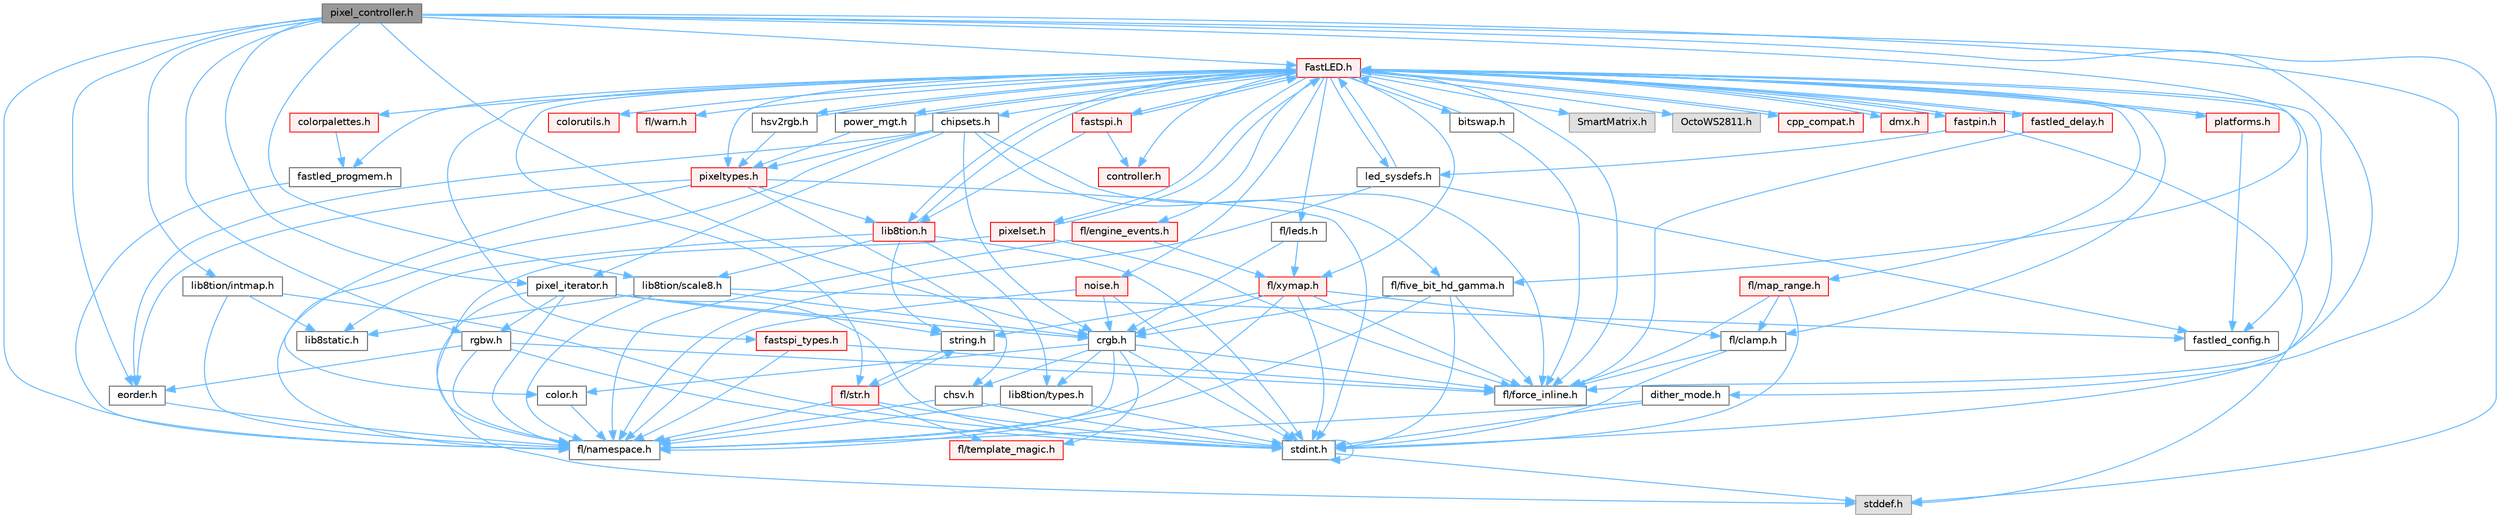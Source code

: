 digraph "pixel_controller.h"
{
 // INTERACTIVE_SVG=YES
 // LATEX_PDF_SIZE
  bgcolor="transparent";
  edge [fontname=Helvetica,fontsize=10,labelfontname=Helvetica,labelfontsize=10];
  node [fontname=Helvetica,fontsize=10,shape=box,height=0.2,width=0.4];
  Node1 [id="Node000001",label="pixel_controller.h",height=0.2,width=0.4,color="gray40", fillcolor="grey60", style="filled", fontcolor="black",tooltip="Low level pixel data writing class."];
  Node1 -> Node2 [id="edge1_Node000001_Node000002",color="steelblue1",style="solid",tooltip=" "];
  Node2 [id="Node000002",label="stddef.h",height=0.2,width=0.4,color="grey60", fillcolor="#E0E0E0", style="filled",tooltip=" "];
  Node1 -> Node3 [id="edge2_Node000001_Node000003",color="steelblue1",style="solid",tooltip=" "];
  Node3 [id="Node000003",label="lib8tion/intmap.h",height=0.2,width=0.4,color="grey40", fillcolor="white", style="filled",URL="$d8/d54/intmap_8h.html",tooltip="Defines integer mapping functions."];
  Node3 -> Node4 [id="edge3_Node000003_Node000004",color="steelblue1",style="solid",tooltip=" "];
  Node4 [id="Node000004",label="fl/namespace.h",height=0.2,width=0.4,color="grey40", fillcolor="white", style="filled",URL="$df/d2a/namespace_8h.html",tooltip="Implements the FastLED namespace macros."];
  Node3 -> Node5 [id="edge4_Node000003_Node000005",color="steelblue1",style="solid",tooltip=" "];
  Node5 [id="Node000005",label="lib8static.h",height=0.2,width=0.4,color="grey40", fillcolor="white", style="filled",URL="$d4/d7a/lib8static_8h.html",tooltip="Defines static inlining macros for lib8tion functions."];
  Node3 -> Node6 [id="edge5_Node000003_Node000006",color="steelblue1",style="solid",tooltip=" "];
  Node6 [id="Node000006",label="stdint.h",height=0.2,width=0.4,color="grey40", fillcolor="white", style="filled",URL="$df/dd8/stdint_8h.html",tooltip=" "];
  Node6 -> Node2 [id="edge6_Node000006_Node000002",color="steelblue1",style="solid",tooltip=" "];
  Node6 -> Node6 [id="edge7_Node000006_Node000006",color="steelblue1",style="solid",tooltip=" "];
  Node1 -> Node7 [id="edge8_Node000001_Node000007",color="steelblue1",style="solid",tooltip=" "];
  Node7 [id="Node000007",label="rgbw.h",height=0.2,width=0.4,color="grey40", fillcolor="white", style="filled",URL="$d7/dbb/rgbw_8h.html",tooltip="Functions for red, green, blue, white (RGBW) output."];
  Node7 -> Node6 [id="edge9_Node000007_Node000006",color="steelblue1",style="solid",tooltip=" "];
  Node7 -> Node8 [id="edge10_Node000007_Node000008",color="steelblue1",style="solid",tooltip=" "];
  Node8 [id="Node000008",label="fl/force_inline.h",height=0.2,width=0.4,color="grey40", fillcolor="white", style="filled",URL="$d4/d64/force__inline_8h.html",tooltip=" "];
  Node7 -> Node4 [id="edge11_Node000007_Node000004",color="steelblue1",style="solid",tooltip=" "];
  Node7 -> Node9 [id="edge12_Node000007_Node000009",color="steelblue1",style="solid",tooltip=" "];
  Node9 [id="Node000009",label="eorder.h",height=0.2,width=0.4,color="grey40", fillcolor="white", style="filled",URL="$db/d07/eorder_8h.html",tooltip="Defines color channel ordering enumerations."];
  Node9 -> Node4 [id="edge13_Node000009_Node000004",color="steelblue1",style="solid",tooltip=" "];
  Node1 -> Node10 [id="edge14_Node000001_Node000010",color="steelblue1",style="solid",tooltip=" "];
  Node10 [id="Node000010",label="fl/five_bit_hd_gamma.h",height=0.2,width=0.4,color="grey40", fillcolor="white", style="filled",URL="$dc/d44/five__bit__hd__gamma_8h.html",tooltip="Declares functions for five-bit gamma correction."];
  Node10 -> Node6 [id="edge15_Node000010_Node000006",color="steelblue1",style="solid",tooltip=" "];
  Node10 -> Node11 [id="edge16_Node000010_Node000011",color="steelblue1",style="solid",tooltip=" "];
  Node11 [id="Node000011",label="crgb.h",height=0.2,width=0.4,color="grey40", fillcolor="white", style="filled",URL="$db/dd1/crgb_8h.html",tooltip="Defines the red, green, and blue (RGB) pixel struct."];
  Node11 -> Node6 [id="edge17_Node000011_Node000006",color="steelblue1",style="solid",tooltip=" "];
  Node11 -> Node12 [id="edge18_Node000011_Node000012",color="steelblue1",style="solid",tooltip=" "];
  Node12 [id="Node000012",label="chsv.h",height=0.2,width=0.4,color="grey40", fillcolor="white", style="filled",URL="$d8/dd0/chsv_8h.html",tooltip="Defines the hue, saturation, and value (HSV) pixel struct."];
  Node12 -> Node6 [id="edge19_Node000012_Node000006",color="steelblue1",style="solid",tooltip=" "];
  Node12 -> Node4 [id="edge20_Node000012_Node000004",color="steelblue1",style="solid",tooltip=" "];
  Node11 -> Node4 [id="edge21_Node000011_Node000004",color="steelblue1",style="solid",tooltip=" "];
  Node11 -> Node13 [id="edge22_Node000011_Node000013",color="steelblue1",style="solid",tooltip=" "];
  Node13 [id="Node000013",label="color.h",height=0.2,width=0.4,color="grey40", fillcolor="white", style="filled",URL="$d2/d6b/src_2color_8h.html",tooltip="Contains definitions for color correction and temperature."];
  Node13 -> Node4 [id="edge23_Node000013_Node000004",color="steelblue1",style="solid",tooltip=" "];
  Node11 -> Node14 [id="edge24_Node000011_Node000014",color="steelblue1",style="solid",tooltip=" "];
  Node14 [id="Node000014",label="lib8tion/types.h",height=0.2,width=0.4,color="grey40", fillcolor="white", style="filled",URL="$d9/ddf/lib8tion_2types_8h.html",tooltip="Defines fractional types used for lib8tion functions."];
  Node14 -> Node6 [id="edge25_Node000014_Node000006",color="steelblue1",style="solid",tooltip=" "];
  Node14 -> Node4 [id="edge26_Node000014_Node000004",color="steelblue1",style="solid",tooltip=" "];
  Node11 -> Node8 [id="edge27_Node000011_Node000008",color="steelblue1",style="solid",tooltip=" "];
  Node11 -> Node15 [id="edge28_Node000011_Node000015",color="steelblue1",style="solid",tooltip=" "];
  Node15 [id="Node000015",label="fl/template_magic.h",height=0.2,width=0.4,color="red", fillcolor="#FFF0F0", style="filled",URL="$d8/d0c/template__magic_8h.html",tooltip=" "];
  Node10 -> Node8 [id="edge29_Node000010_Node000008",color="steelblue1",style="solid",tooltip=" "];
  Node10 -> Node4 [id="edge30_Node000010_Node000004",color="steelblue1",style="solid",tooltip=" "];
  Node1 -> Node8 [id="edge31_Node000001_Node000008",color="steelblue1",style="solid",tooltip=" "];
  Node1 -> Node17 [id="edge32_Node000001_Node000017",color="steelblue1",style="solid",tooltip=" "];
  Node17 [id="Node000017",label="lib8tion/scale8.h",height=0.2,width=0.4,color="grey40", fillcolor="white", style="filled",URL="$db/d91/scale8_8h.html",tooltip="Fast, efficient 8-bit scaling functions specifically designed for high-performance LED programming."];
  Node17 -> Node5 [id="edge33_Node000017_Node000005",color="steelblue1",style="solid",tooltip=" "];
  Node17 -> Node11 [id="edge34_Node000017_Node000011",color="steelblue1",style="solid",tooltip=" "];
  Node17 -> Node4 [id="edge35_Node000017_Node000004",color="steelblue1",style="solid",tooltip=" "];
  Node17 -> Node18 [id="edge36_Node000017_Node000018",color="steelblue1",style="solid",tooltip=" "];
  Node18 [id="Node000018",label="fastled_config.h",height=0.2,width=0.4,color="grey40", fillcolor="white", style="filled",URL="$d5/d11/fastled__config_8h.html",tooltip="Contains definitions that can be used to configure FastLED at compile time."];
  Node1 -> Node4 [id="edge37_Node000001_Node000004",color="steelblue1",style="solid",tooltip=" "];
  Node1 -> Node9 [id="edge38_Node000001_Node000009",color="steelblue1",style="solid",tooltip=" "];
  Node1 -> Node19 [id="edge39_Node000001_Node000019",color="steelblue1",style="solid",tooltip=" "];
  Node19 [id="Node000019",label="dither_mode.h",height=0.2,width=0.4,color="grey40", fillcolor="white", style="filled",URL="$d8/d90/dither__mode_8h.html",tooltip="Declares dithering options and types."];
  Node19 -> Node6 [id="edge40_Node000019_Node000006",color="steelblue1",style="solid",tooltip=" "];
  Node19 -> Node4 [id="edge41_Node000019_Node000004",color="steelblue1",style="solid",tooltip=" "];
  Node1 -> Node20 [id="edge42_Node000001_Node000020",color="steelblue1",style="solid",tooltip=" "];
  Node20 [id="Node000020",label="pixel_iterator.h",height=0.2,width=0.4,color="grey40", fillcolor="white", style="filled",URL="$d8/d6c/pixel__iterator_8h.html",tooltip="Non-templated low level pixel data writing class."];
  Node20 -> Node2 [id="edge43_Node000020_Node000002",color="steelblue1",style="solid",tooltip=" "];
  Node20 -> Node6 [id="edge44_Node000020_Node000006",color="steelblue1",style="solid",tooltip=" "];
  Node20 -> Node21 [id="edge45_Node000020_Node000021",color="steelblue1",style="solid",tooltip=" "];
  Node21 [id="Node000021",label="string.h",height=0.2,width=0.4,color="grey40", fillcolor="white", style="filled",URL="$da/d66/string_8h.html",tooltip=" "];
  Node21 -> Node22 [id="edge46_Node000021_Node000022",color="steelblue1",style="solid",tooltip=" "];
  Node22 [id="Node000022",label="fl/str.h",height=0.2,width=0.4,color="red", fillcolor="#FFF0F0", style="filled",URL="$d1/d93/str_8h.html",tooltip=" "];
  Node22 -> Node6 [id="edge47_Node000022_Node000006",color="steelblue1",style="solid",tooltip=" "];
  Node22 -> Node21 [id="edge48_Node000022_Node000021",color="steelblue1",style="solid",tooltip=" "];
  Node22 -> Node4 [id="edge49_Node000022_Node000004",color="steelblue1",style="solid",tooltip=" "];
  Node22 -> Node15 [id="edge50_Node000022_Node000015",color="steelblue1",style="solid",tooltip=" "];
  Node20 -> Node4 [id="edge51_Node000020_Node000004",color="steelblue1",style="solid",tooltip=" "];
  Node20 -> Node7 [id="edge52_Node000020_Node000007",color="steelblue1",style="solid",tooltip=" "];
  Node20 -> Node11 [id="edge53_Node000020_Node000011",color="steelblue1",style="solid",tooltip=" "];
  Node1 -> Node11 [id="edge54_Node000001_Node000011",color="steelblue1",style="solid",tooltip=" "];
  Node1 -> Node38 [id="edge55_Node000001_Node000038",color="steelblue1",style="solid",tooltip=" "];
  Node38 [id="Node000038",label="FastLED.h",height=0.2,width=0.4,color="red", fillcolor="#FFF0F0", style="filled",URL="$db/d97/_fast_l_e_d_8h.html",tooltip="central include file for FastLED, defines the CFastLED class/object"];
  Node38 -> Node6 [id="edge56_Node000038_Node000006",color="steelblue1",style="solid",tooltip=" "];
  Node38 -> Node39 [id="edge57_Node000038_Node000039",color="steelblue1",style="solid",tooltip=" "];
  Node39 [id="Node000039",label="SmartMatrix.h",height=0.2,width=0.4,color="grey60", fillcolor="#E0E0E0", style="filled",tooltip=" "];
  Node38 -> Node40 [id="edge58_Node000038_Node000040",color="steelblue1",style="solid",tooltip=" "];
  Node40 [id="Node000040",label="OctoWS2811.h",height=0.2,width=0.4,color="grey60", fillcolor="#E0E0E0", style="filled",tooltip=" "];
  Node38 -> Node8 [id="edge59_Node000038_Node000008",color="steelblue1",style="solid",tooltip=" "];
  Node38 -> Node41 [id="edge60_Node000038_Node000041",color="steelblue1",style="solid",tooltip=" "];
  Node41 [id="Node000041",label="cpp_compat.h",height=0.2,width=0.4,color="red", fillcolor="#FFF0F0", style="filled",URL="$d9/d13/cpp__compat_8h.html",tooltip="Compatibility functions based on C++ version."];
  Node41 -> Node38 [id="edge61_Node000041_Node000038",color="steelblue1",style="solid",tooltip=" "];
  Node38 -> Node18 [id="edge62_Node000038_Node000018",color="steelblue1",style="solid",tooltip=" "];
  Node38 -> Node43 [id="edge63_Node000038_Node000043",color="steelblue1",style="solid",tooltip=" "];
  Node43 [id="Node000043",label="led_sysdefs.h",height=0.2,width=0.4,color="grey40", fillcolor="white", style="filled",URL="$d9/d3e/led__sysdefs_8h.html",tooltip="Determines which platform system definitions to include."];
  Node43 -> Node38 [id="edge64_Node000043_Node000038",color="steelblue1",style="solid",tooltip=" "];
  Node43 -> Node18 [id="edge65_Node000043_Node000018",color="steelblue1",style="solid",tooltip=" "];
  Node43 -> Node4 [id="edge66_Node000043_Node000004",color="steelblue1",style="solid",tooltip=" "];
  Node38 -> Node44 [id="edge67_Node000038_Node000044",color="steelblue1",style="solid",tooltip=" "];
  Node44 [id="Node000044",label="fastled_delay.h",height=0.2,width=0.4,color="red", fillcolor="#FFF0F0", style="filled",URL="$d0/da8/fastled__delay_8h.html",tooltip="Utility functions and classes for managing delay cycles."];
  Node44 -> Node38 [id="edge68_Node000044_Node000038",color="steelblue1",style="solid",tooltip=" "];
  Node44 -> Node8 [id="edge69_Node000044_Node000008",color="steelblue1",style="solid",tooltip=" "];
  Node38 -> Node46 [id="edge70_Node000038_Node000046",color="steelblue1",style="solid",tooltip=" "];
  Node46 [id="Node000046",label="bitswap.h",height=0.2,width=0.4,color="grey40", fillcolor="white", style="filled",URL="$de/ded/bitswap_8h.html",tooltip="Functions for doing a rotation of bits/bytes used by parallel output."];
  Node46 -> Node38 [id="edge71_Node000046_Node000038",color="steelblue1",style="solid",tooltip=" "];
  Node46 -> Node8 [id="edge72_Node000046_Node000008",color="steelblue1",style="solid",tooltip=" "];
  Node38 -> Node47 [id="edge73_Node000038_Node000047",color="steelblue1",style="solid",tooltip=" "];
  Node47 [id="Node000047",label="controller.h",height=0.2,width=0.4,color="red", fillcolor="#FFF0F0", style="filled",URL="$d2/dd9/controller_8h.html",tooltip="deprecated: base definitions used by led controllers for writing out led data"];
  Node38 -> Node69 [id="edge74_Node000038_Node000069",color="steelblue1",style="solid",tooltip=" "];
  Node69 [id="Node000069",label="fastpin.h",height=0.2,width=0.4,color="red", fillcolor="#FFF0F0", style="filled",URL="$db/d65/fastpin_8h.html",tooltip="Class base definitions for defining fast pin access."];
  Node69 -> Node38 [id="edge75_Node000069_Node000038",color="steelblue1",style="solid",tooltip=" "];
  Node69 -> Node43 [id="edge76_Node000069_Node000043",color="steelblue1",style="solid",tooltip=" "];
  Node69 -> Node2 [id="edge77_Node000069_Node000002",color="steelblue1",style="solid",tooltip=" "];
  Node38 -> Node70 [id="edge78_Node000038_Node000070",color="steelblue1",style="solid",tooltip=" "];
  Node70 [id="Node000070",label="fastspi_types.h",height=0.2,width=0.4,color="red", fillcolor="#FFF0F0", style="filled",URL="$d2/ddb/fastspi__types_8h.html",tooltip="Data types and constants used by SPI interfaces."];
  Node70 -> Node8 [id="edge79_Node000070_Node000008",color="steelblue1",style="solid",tooltip=" "];
  Node70 -> Node4 [id="edge80_Node000070_Node000004",color="steelblue1",style="solid",tooltip=" "];
  Node38 -> Node71 [id="edge81_Node000038_Node000071",color="steelblue1",style="solid",tooltip=" "];
  Node71 [id="Node000071",label="dmx.h",height=0.2,width=0.4,color="red", fillcolor="#FFF0F0", style="filled",URL="$d3/de1/dmx_8h.html",tooltip="Defines the DMX512-based LED controllers."];
  Node71 -> Node38 [id="edge82_Node000071_Node000038",color="steelblue1",style="solid",tooltip=" "];
  Node38 -> Node74 [id="edge83_Node000038_Node000074",color="steelblue1",style="solid",tooltip=" "];
  Node74 [id="Node000074",label="platforms.h",height=0.2,width=0.4,color="red", fillcolor="#FFF0F0", style="filled",URL="$da/dc9/platforms_8h.html",tooltip="Determines which platforms headers to include."];
  Node74 -> Node38 [id="edge84_Node000074_Node000038",color="steelblue1",style="solid",tooltip=" "];
  Node74 -> Node18 [id="edge85_Node000074_Node000018",color="steelblue1",style="solid",tooltip=" "];
  Node38 -> Node76 [id="edge86_Node000038_Node000076",color="steelblue1",style="solid",tooltip=" "];
  Node76 [id="Node000076",label="fastled_progmem.h",height=0.2,width=0.4,color="grey40", fillcolor="white", style="filled",URL="$df/dab/fastled__progmem_8h.html",tooltip="Wrapper definitions to allow seamless use of PROGMEM in environments that have it."];
  Node76 -> Node4 [id="edge87_Node000076_Node000004",color="steelblue1",style="solid",tooltip=" "];
  Node38 -> Node50 [id="edge88_Node000038_Node000050",color="steelblue1",style="solid",tooltip=" "];
  Node50 [id="Node000050",label="lib8tion.h",height=0.2,width=0.4,color="red", fillcolor="#FFF0F0", style="filled",URL="$df/da5/lib8tion_8h.html",tooltip="Fast, efficient 8-bit math functions specifically designed for high-performance LED programming."];
  Node50 -> Node38 [id="edge89_Node000050_Node000038",color="steelblue1",style="solid",tooltip=" "];
  Node50 -> Node14 [id="edge90_Node000050_Node000014",color="steelblue1",style="solid",tooltip=" "];
  Node50 -> Node6 [id="edge91_Node000050_Node000006",color="steelblue1",style="solid",tooltip=" "];
  Node50 -> Node5 [id="edge92_Node000050_Node000005",color="steelblue1",style="solid",tooltip=" "];
  Node50 -> Node21 [id="edge93_Node000050_Node000021",color="steelblue1",style="solid",tooltip=" "];
  Node50 -> Node17 [id="edge94_Node000050_Node000017",color="steelblue1",style="solid",tooltip=" "];
  Node38 -> Node49 [id="edge95_Node000038_Node000049",color="steelblue1",style="solid",tooltip=" "];
  Node49 [id="Node000049",label="pixeltypes.h",height=0.2,width=0.4,color="red", fillcolor="#FFF0F0", style="filled",URL="$d2/dba/pixeltypes_8h.html",tooltip="Includes defintions for RGB and HSV pixels."];
  Node49 -> Node6 [id="edge96_Node000049_Node000006",color="steelblue1",style="solid",tooltip=" "];
  Node49 -> Node50 [id="edge97_Node000049_Node000050",color="steelblue1",style="solid",tooltip=" "];
  Node49 -> Node13 [id="edge98_Node000049_Node000013",color="steelblue1",style="solid",tooltip=" "];
  Node49 -> Node9 [id="edge99_Node000049_Node000009",color="steelblue1",style="solid",tooltip=" "];
  Node49 -> Node12 [id="edge100_Node000049_Node000012",color="steelblue1",style="solid",tooltip=" "];
  Node38 -> Node77 [id="edge101_Node000038_Node000077",color="steelblue1",style="solid",tooltip=" "];
  Node77 [id="Node000077",label="hsv2rgb.h",height=0.2,width=0.4,color="grey40", fillcolor="white", style="filled",URL="$de/d9a/hsv2rgb_8h.html",tooltip="Functions to convert from the HSV colorspace to the RGB colorspace."];
  Node77 -> Node38 [id="edge102_Node000077_Node000038",color="steelblue1",style="solid",tooltip=" "];
  Node77 -> Node49 [id="edge103_Node000077_Node000049",color="steelblue1",style="solid",tooltip=" "];
  Node38 -> Node78 [id="edge104_Node000038_Node000078",color="steelblue1",style="solid",tooltip=" "];
  Node78 [id="Node000078",label="colorutils.h",height=0.2,width=0.4,color="red", fillcolor="#FFF0F0", style="filled",URL="$d1/dfb/colorutils_8h.html",tooltip=" "];
  Node38 -> Node83 [id="edge105_Node000038_Node000083",color="steelblue1",style="solid",tooltip=" "];
  Node83 [id="Node000083",label="pixelset.h",height=0.2,width=0.4,color="red", fillcolor="#FFF0F0", style="filled",URL="$d4/d46/pixelset_8h.html",tooltip="Declares classes for managing logical groups of LEDs."];
  Node83 -> Node8 [id="edge106_Node000083_Node000008",color="steelblue1",style="solid",tooltip=" "];
  Node83 -> Node4 [id="edge107_Node000083_Node000004",color="steelblue1",style="solid",tooltip=" "];
  Node83 -> Node38 [id="edge108_Node000083_Node000038",color="steelblue1",style="solid",tooltip=" "];
  Node38 -> Node84 [id="edge109_Node000038_Node000084",color="steelblue1",style="solid",tooltip=" "];
  Node84 [id="Node000084",label="colorpalettes.h",height=0.2,width=0.4,color="red", fillcolor="#FFF0F0", style="filled",URL="$dc/dcc/colorpalettes_8h.html",tooltip="Declarations for the predefined color palettes supplied by FastLED."];
  Node84 -> Node76 [id="edge110_Node000084_Node000076",color="steelblue1",style="solid",tooltip=" "];
  Node38 -> Node85 [id="edge111_Node000038_Node000085",color="steelblue1",style="solid",tooltip=" "];
  Node85 [id="Node000085",label="noise.h",height=0.2,width=0.4,color="red", fillcolor="#FFF0F0", style="filled",URL="$d1/d31/noise_8h.html",tooltip="Functions to generate and fill arrays with noise."];
  Node85 -> Node6 [id="edge112_Node000085_Node000006",color="steelblue1",style="solid",tooltip=" "];
  Node85 -> Node11 [id="edge113_Node000085_Node000011",color="steelblue1",style="solid",tooltip=" "];
  Node85 -> Node4 [id="edge114_Node000085_Node000004",color="steelblue1",style="solid",tooltip=" "];
  Node38 -> Node86 [id="edge115_Node000038_Node000086",color="steelblue1",style="solid",tooltip=" "];
  Node86 [id="Node000086",label="power_mgt.h",height=0.2,width=0.4,color="grey40", fillcolor="white", style="filled",URL="$dc/d5b/power__mgt_8h.html",tooltip="Functions to limit the power used by FastLED."];
  Node86 -> Node38 [id="edge116_Node000086_Node000038",color="steelblue1",style="solid",tooltip=" "];
  Node86 -> Node49 [id="edge117_Node000086_Node000049",color="steelblue1",style="solid",tooltip=" "];
  Node38 -> Node87 [id="edge118_Node000038_Node000087",color="steelblue1",style="solid",tooltip=" "];
  Node87 [id="Node000087",label="fastspi.h",height=0.2,width=0.4,color="red", fillcolor="#FFF0F0", style="filled",URL="$d6/ddc/fastspi_8h.html",tooltip="Serial peripheral interface (SPI) definitions per platform."];
  Node87 -> Node38 [id="edge119_Node000087_Node000038",color="steelblue1",style="solid",tooltip=" "];
  Node87 -> Node47 [id="edge120_Node000087_Node000047",color="steelblue1",style="solid",tooltip=" "];
  Node87 -> Node50 [id="edge121_Node000087_Node000050",color="steelblue1",style="solid",tooltip=" "];
  Node38 -> Node89 [id="edge122_Node000038_Node000089",color="steelblue1",style="solid",tooltip=" "];
  Node89 [id="Node000089",label="chipsets.h",height=0.2,width=0.4,color="grey40", fillcolor="white", style="filled",URL="$db/d66/chipsets_8h.html",tooltip="Contains the bulk of the definitions for the various LED chipsets supported."];
  Node89 -> Node49 [id="edge123_Node000089_Node000049",color="steelblue1",style="solid",tooltip=" "];
  Node89 -> Node10 [id="edge124_Node000089_Node000010",color="steelblue1",style="solid",tooltip=" "];
  Node89 -> Node8 [id="edge125_Node000089_Node000008",color="steelblue1",style="solid",tooltip=" "];
  Node89 -> Node20 [id="edge126_Node000089_Node000020",color="steelblue1",style="solid",tooltip=" "];
  Node89 -> Node11 [id="edge127_Node000089_Node000011",color="steelblue1",style="solid",tooltip=" "];
  Node89 -> Node9 [id="edge128_Node000089_Node000009",color="steelblue1",style="solid",tooltip=" "];
  Node89 -> Node4 [id="edge129_Node000089_Node000004",color="steelblue1",style="solid",tooltip=" "];
  Node38 -> Node58 [id="edge130_Node000038_Node000058",color="steelblue1",style="solid",tooltip=" "];
  Node58 [id="Node000058",label="fl/engine_events.h",height=0.2,width=0.4,color="red", fillcolor="#FFF0F0", style="filled",URL="$db/dc0/engine__events_8h.html",tooltip=" "];
  Node58 -> Node4 [id="edge131_Node000058_Node000004",color="steelblue1",style="solid",tooltip=" "];
  Node58 -> Node66 [id="edge132_Node000058_Node000066",color="steelblue1",style="solid",tooltip=" "];
  Node66 [id="Node000066",label="fl/xymap.h",height=0.2,width=0.4,color="red", fillcolor="#FFF0F0", style="filled",URL="$da/d61/xymap_8h.html",tooltip=" "];
  Node66 -> Node6 [id="edge133_Node000066_Node000006",color="steelblue1",style="solid",tooltip=" "];
  Node66 -> Node21 [id="edge134_Node000066_Node000021",color="steelblue1",style="solid",tooltip=" "];
  Node66 -> Node11 [id="edge135_Node000066_Node000011",color="steelblue1",style="solid",tooltip=" "];
  Node66 -> Node25 [id="edge136_Node000066_Node000025",color="steelblue1",style="solid",tooltip=" "];
  Node25 [id="Node000025",label="fl/clamp.h",height=0.2,width=0.4,color="grey40", fillcolor="white", style="filled",URL="$d6/dd3/clamp_8h.html",tooltip=" "];
  Node25 -> Node6 [id="edge137_Node000025_Node000006",color="steelblue1",style="solid",tooltip=" "];
  Node25 -> Node8 [id="edge138_Node000025_Node000008",color="steelblue1",style="solid",tooltip=" "];
  Node66 -> Node8 [id="edge139_Node000066_Node000008",color="steelblue1",style="solid",tooltip=" "];
  Node66 -> Node4 [id="edge140_Node000066_Node000004",color="steelblue1",style="solid",tooltip=" "];
  Node38 -> Node90 [id="edge141_Node000038_Node000090",color="steelblue1",style="solid",tooltip=" "];
  Node90 [id="Node000090",label="fl/leds.h",height=0.2,width=0.4,color="grey40", fillcolor="white", style="filled",URL="$da/d78/leds_8h.html",tooltip=" "];
  Node90 -> Node11 [id="edge142_Node000090_Node000011",color="steelblue1",style="solid",tooltip=" "];
  Node90 -> Node66 [id="edge143_Node000090_Node000066",color="steelblue1",style="solid",tooltip=" "];
  Node38 -> Node22 [id="edge144_Node000038_Node000022",color="steelblue1",style="solid",tooltip=" "];
  Node38 -> Node66 [id="edge145_Node000038_Node000066",color="steelblue1",style="solid",tooltip=" "];
  Node38 -> Node25 [id="edge146_Node000038_Node000025",color="steelblue1",style="solid",tooltip=" "];
  Node38 -> Node26 [id="edge147_Node000038_Node000026",color="steelblue1",style="solid",tooltip=" "];
  Node26 [id="Node000026",label="fl/map_range.h",height=0.2,width=0.4,color="red", fillcolor="#FFF0F0", style="filled",URL="$d1/d47/map__range_8h.html",tooltip=" "];
  Node26 -> Node6 [id="edge148_Node000026_Node000006",color="steelblue1",style="solid",tooltip=" "];
  Node26 -> Node25 [id="edge149_Node000026_Node000025",color="steelblue1",style="solid",tooltip=" "];
  Node26 -> Node8 [id="edge150_Node000026_Node000008",color="steelblue1",style="solid",tooltip=" "];
  Node38 -> Node91 [id="edge151_Node000038_Node000091",color="steelblue1",style="solid",tooltip=" "];
  Node91 [id="Node000091",label="fl/warn.h",height=0.2,width=0.4,color="red", fillcolor="#FFF0F0", style="filled",URL="$de/d77/warn_8h.html",tooltip=" "];
}
